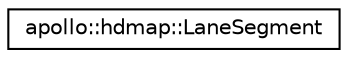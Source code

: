digraph "Graphical Class Hierarchy"
{
  edge [fontname="Helvetica",fontsize="10",labelfontname="Helvetica",labelfontsize="10"];
  node [fontname="Helvetica",fontsize="10",shape=record];
  rankdir="LR";
  Node1 [label="apollo::hdmap::LaneSegment",height=0.2,width=0.4,color="black", fillcolor="white", style="filled",URL="$structapollo_1_1hdmap_1_1LaneSegment.html"];
}
